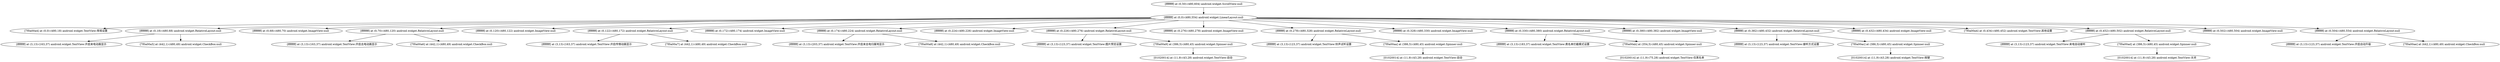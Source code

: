 strict digraph G {
  1 [ label="[ffffffff] at (0,50)-(480,604) android.widget.ScrollView:null" ];
  2 [ label="[ffffffff] at (0,0)-(480,554) android.widget.LinearLayout:null" ];
  3 [ label="[7f0a00a4] at (0,0)-(480,18) android.widget.TextView:常规设置" ];
  4 [ label="[ffffffff] at (0,18)-(480,68) android.widget.RelativeLayout:null" ];
  5 [ label="[ffffffff] at (3,13)-(163,37) android.widget.TextView:开启来电动画显示" ];
  6 [ label="[7f0a00a5] at (442,1)-(480,49) android.widget.CheckBox:null" ];
  7 [ label="[ffffffff] at (0,68)-(480,70) android.widget.ImageView:null" ];
  8 [ label="[ffffffff] at (0,70)-(480,120) android.widget.RelativeLayout:null" ];
  9 [ label="[ffffffff] at (3,13)-(163,37) android.widget.TextView:开启去电动画显示" ];
  10 [ label="[7f0a00a6] at (442,1)-(480,49) android.widget.CheckBox:null" ];
  11 [ label="[ffffffff] at (0,120)-(480,122) android.widget.ImageView:null" ];
  12 [ label="[ffffffff] at (0,122)-(480,172) android.widget.RelativeLayout:null" ];
  13 [ label="[ffffffff] at (3,13)-(163,37) android.widget.TextView:开启传情动画显示" ];
  14 [ label="[7f0a00a7] at (442,1)-(480,49) android.widget.CheckBox:null" ];
  15 [ label="[ffffffff] at (0,172)-(480,174) android.widget.ImageView:null" ];
  16 [ label="[ffffffff] at (0,174)-(480,224) android.widget.RelativeLayout:null" ];
  17 [ label="[ffffffff] at (3,13)-(203,37) android.widget.TextView:开启来去电归属地显示" ];
  18 [ label="[7f0a00a8] at (442,1)-(480,49) android.widget.CheckBox:null" ];
  19 [ label="[ffffffff] at (0,224)-(480,226) android.widget.ImageView:null" ];
  20 [ label="[ffffffff] at (0,226)-(480,276) android.widget.RelativeLayout:null" ];
  21 [ label="[ffffffff] at (3,13)-(123,37) android.widget.TextView:图片预览设置" ];
  22 [ label="[7f0a00a9] at (386,5)-(480,45) android.widget.Spinner:null" ];
  23 [ label="[01020014] at (11,9)-(43,28) android.widget.TextView:自动" ];
  24 [ label="[ffffffff] at (0,276)-(480,278) android.widget.ImageView:null" ];
  25 [ label="[ffffffff] at (0,278)-(480,328) android.widget.RelativeLayout:null" ];
  26 [ label="[ffffffff] at (3,13)-(123,37) android.widget.TextView:铃声试听设置" ];
  27 [ label="[7f0a00aa] at (386,5)-(480,45) android.widget.Spinner:null" ];
  28 [ label="[01020014] at (11,9)-(43,28) android.widget.TextView:自动" ];
  29 [ label="[ffffffff] at (0,328)-(480,330) android.widget.ImageView:null" ];
  30 [ label="[ffffffff] at (0,330)-(480,380) android.widget.RelativeLayout:null" ];
  31 [ label="[ffffffff] at (3,13)-(183,37) android.widget.TextView:黑名单拦截模式设置" ];
  32 [ label="[7f0a00ab] at (354,5)-(480,45) android.widget.Spinner:null" ];
  33 [ label="[01020014] at (11,9)-(75,28) android.widget.TextView:仅黑名单" ];
  34 [ label="[ffffffff] at (0,380)-(480,382) android.widget.ImageView:null" ];
  35 [ label="[ffffffff] at (0,382)-(480,432) android.widget.RelativeLayout:null" ];
  36 [ label="[ffffffff] at (3,13)-(123,37) android.widget.TextView:接听方式设置" ];
  37 [ label="[7f0a00ac] at (386,5)-(480,45) android.widget.Spinner:null" ];
  38 [ label="[01020014] at (11,9)-(43,28) android.widget.TextView:按键" ];
  39 [ label="[ffffffff] at (0,432)-(480,434) android.widget.ImageView:null" ];
  40 [ label="[7f0a00a4] at (0,434)-(480,452) android.widget.TextView:其他设置" ];
  41 [ label="[ffffffff] at (0,452)-(480,502) android.widget.RelativeLayout:null" ];
  42 [ label="[ffffffff] at (3,13)-(123,37) android.widget.TextView:来电自动接听" ];
  43 [ label="[7f0a00ad] at (386,5)-(480,45) android.widget.Spinner:null" ];
  44 [ label="[01020014] at (11,9)-(43,28) android.widget.TextView:关闭" ];
  45 [ label="[ffffffff] at (0,502)-(480,504) android.widget.ImageView:null" ];
  46 [ label="[ffffffff] at (0,504)-(480,554) android.widget.RelativeLayout:null" ];
  47 [ label="[ffffffff] at (3,13)-(123,37) android.widget.TextView:开启自动升级" ];
  48 [ label="[7f0a00ae] at (442,1)-(480,49) android.widget.CheckBox:null" ];
  1 -> 2;
  2 -> 3;
  2 -> 4;
  4 -> 5;
  4 -> 6;
  2 -> 7;
  2 -> 8;
  8 -> 9;
  8 -> 10;
  2 -> 11;
  2 -> 12;
  12 -> 13;
  12 -> 14;
  2 -> 15;
  2 -> 16;
  16 -> 17;
  16 -> 18;
  2 -> 19;
  2 -> 20;
  20 -> 21;
  20 -> 22;
  22 -> 23;
  2 -> 24;
  2 -> 25;
  25 -> 26;
  25 -> 27;
  27 -> 28;
  2 -> 29;
  2 -> 30;
  30 -> 31;
  30 -> 32;
  32 -> 33;
  2 -> 34;
  2 -> 35;
  35 -> 36;
  35 -> 37;
  37 -> 38;
  2 -> 39;
  2 -> 40;
  2 -> 41;
  41 -> 42;
  41 -> 43;
  43 -> 44;
  2 -> 45;
  2 -> 46;
  46 -> 47;
  46 -> 48;
}
